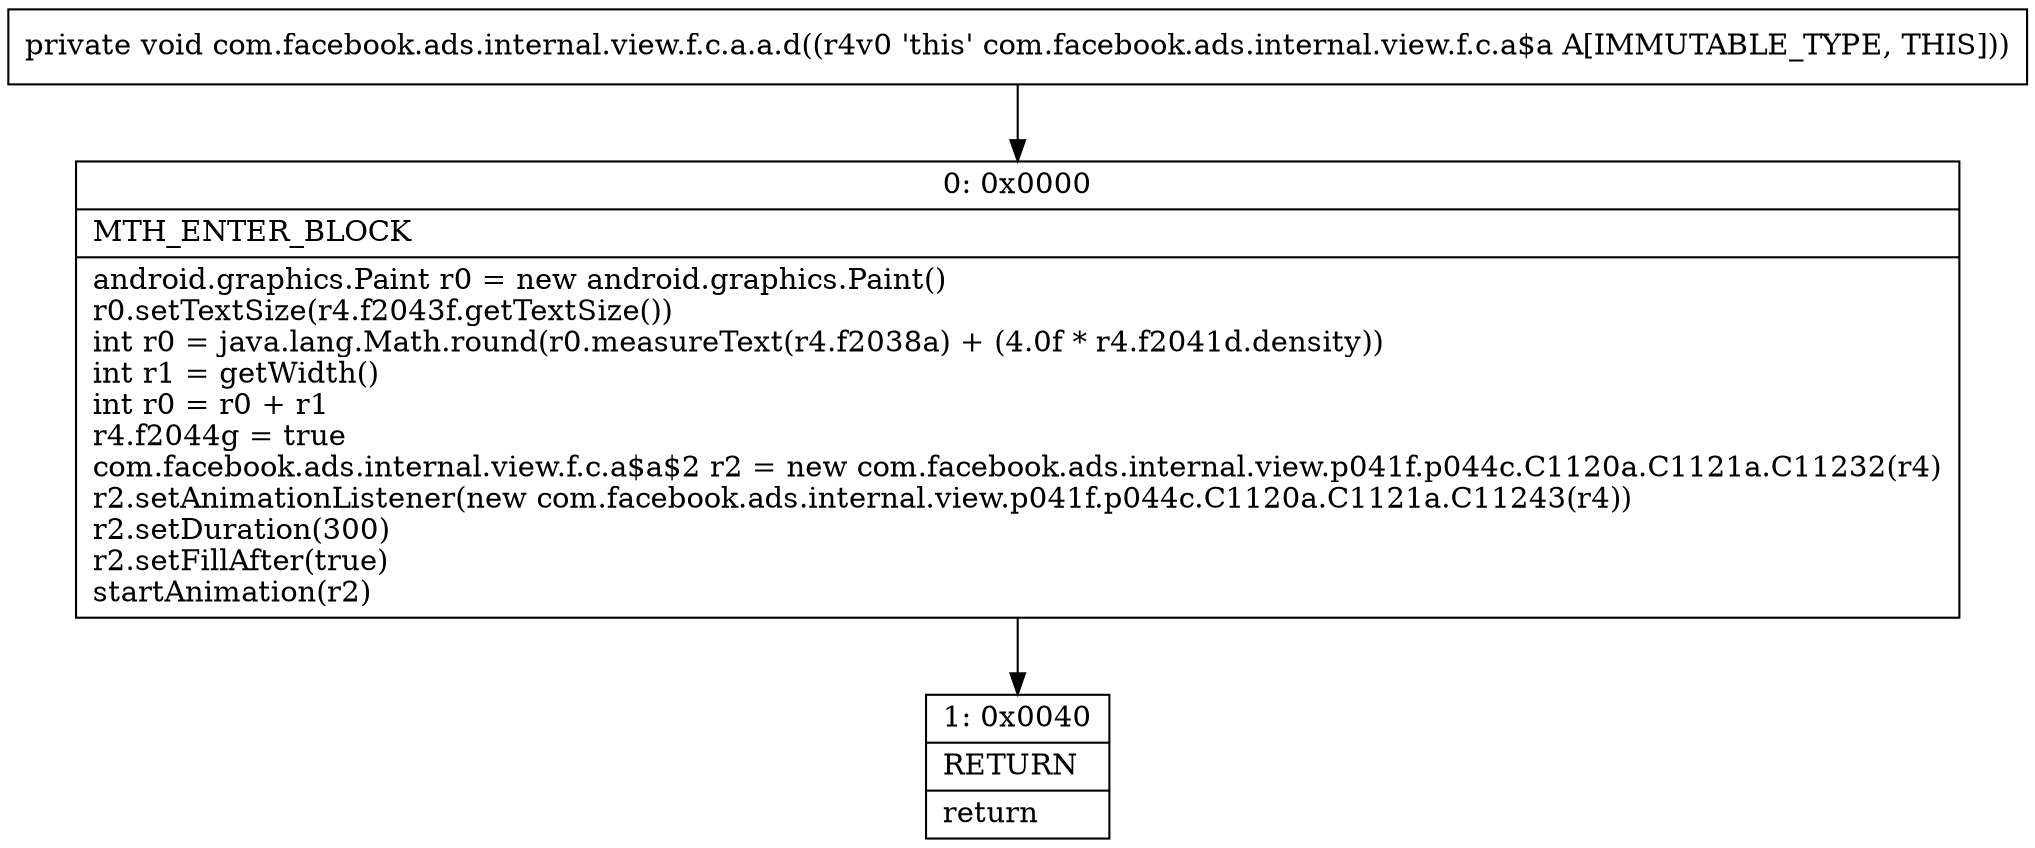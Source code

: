 digraph "CFG forcom.facebook.ads.internal.view.f.c.a.a.d()V" {
Node_0 [shape=record,label="{0\:\ 0x0000|MTH_ENTER_BLOCK\l|android.graphics.Paint r0 = new android.graphics.Paint()\lr0.setTextSize(r4.f2043f.getTextSize())\lint r0 = java.lang.Math.round(r0.measureText(r4.f2038a) + (4.0f * r4.f2041d.density))\lint r1 = getWidth()\lint r0 = r0 + r1\lr4.f2044g = true\lcom.facebook.ads.internal.view.f.c.a$a$2 r2 = new com.facebook.ads.internal.view.p041f.p044c.C1120a.C1121a.C11232(r4)\lr2.setAnimationListener(new com.facebook.ads.internal.view.p041f.p044c.C1120a.C1121a.C11243(r4))\lr2.setDuration(300)\lr2.setFillAfter(true)\lstartAnimation(r2)\l}"];
Node_1 [shape=record,label="{1\:\ 0x0040|RETURN\l|return\l}"];
MethodNode[shape=record,label="{private void com.facebook.ads.internal.view.f.c.a.a.d((r4v0 'this' com.facebook.ads.internal.view.f.c.a$a A[IMMUTABLE_TYPE, THIS])) }"];
MethodNode -> Node_0;
Node_0 -> Node_1;
}

